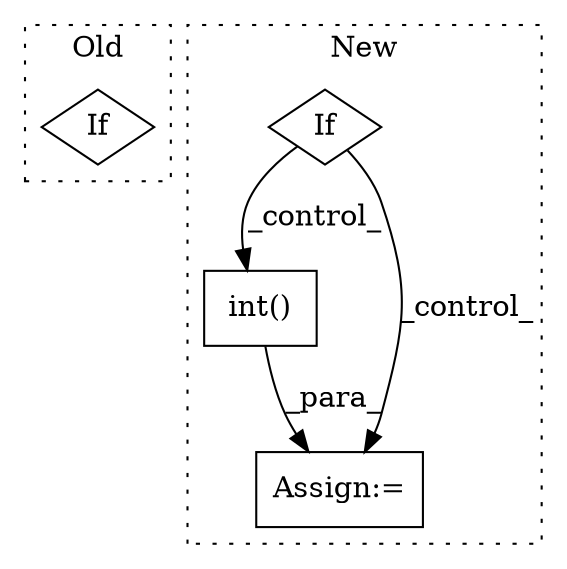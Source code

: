 digraph G {
subgraph cluster0 {
1 [label="If" a="96" s="5975" l="77" shape="diamond"];
label = "Old";
style="dotted";
}
subgraph cluster1 {
2 [label="int()" a="75" s="6629" l="36" shape="box"];
3 [label="Assign:=" a="68" s="6626" l="3" shape="box"];
4 [label="If" a="96" s="6351" l="3" shape="diamond"];
label = "New";
style="dotted";
}
2 -> 3 [label="_para_"];
4 -> 3 [label="_control_"];
4 -> 2 [label="_control_"];
}